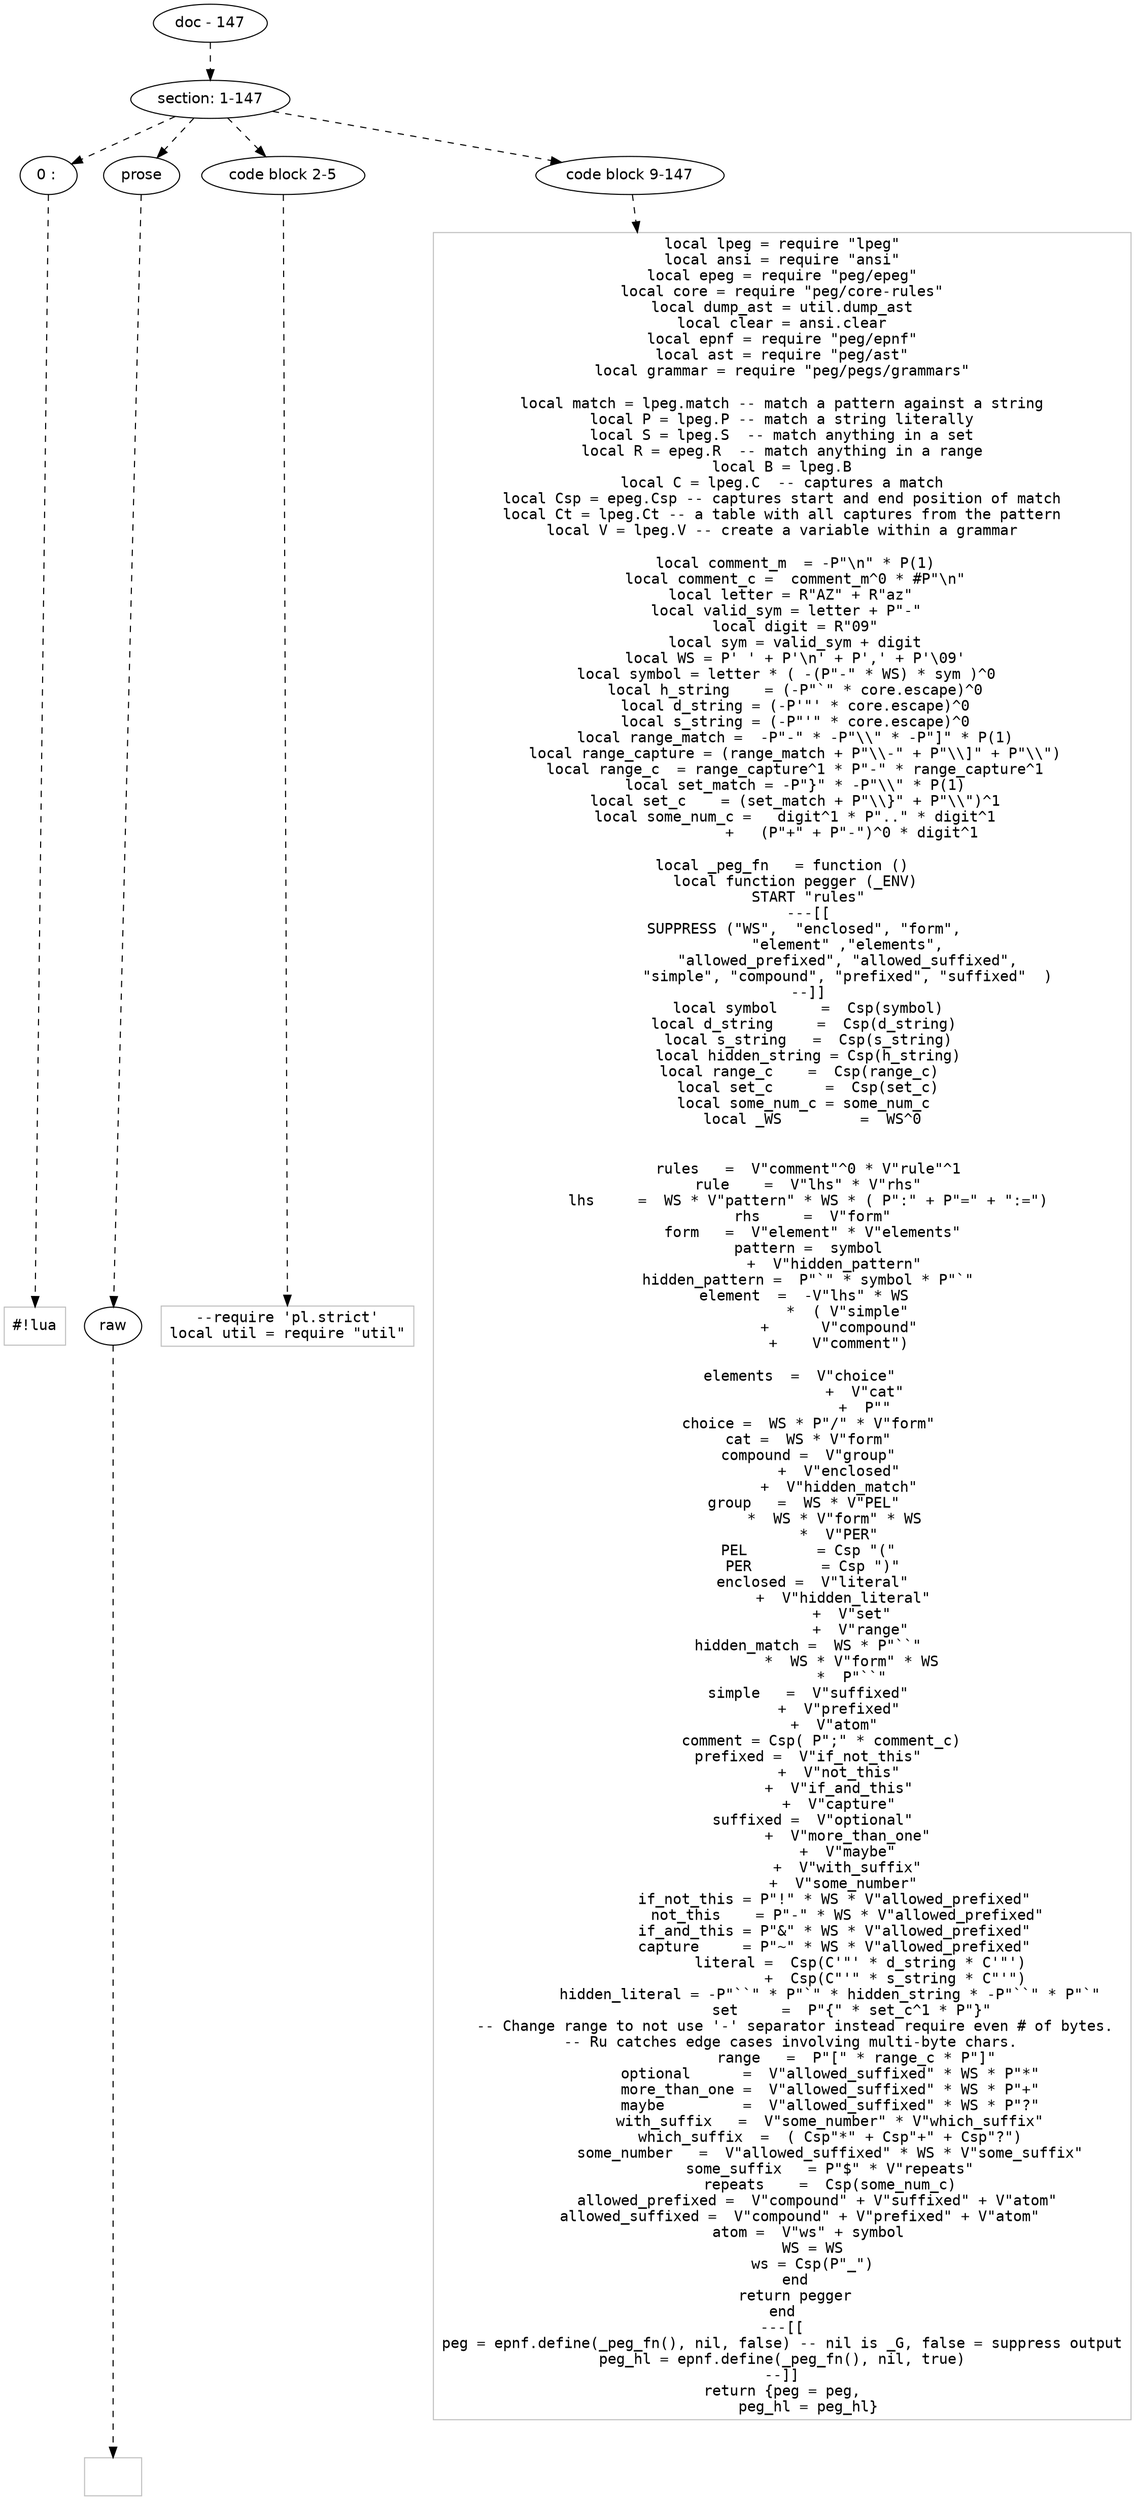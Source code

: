 digraph hierarchy {

node [fontname=Helvetica]
edge [style=dashed]

doc_0 [label="doc - 147"]


doc_0 -> { section_1}
{rank=same; section_1}

section_1 [label="section: 1-147"]


section_1 -> { header_2 prose_3 codeblock_4 codeblock_5}
{rank=same; header_2 prose_3 codeblock_4 codeblock_5}

header_2 [label="0 : "]

prose_3 [label="prose"]

codeblock_4 [label="code block 2-5"]

codeblock_5 [label="code block 9-147"]


header_2 -> leaf_6
leaf_6  [color=Gray,shape=rectangle,fontname=Inconsolata,label="#!lua"]
prose_3 -> { raw_7}
{rank=same; raw_7}

raw_7 [label="raw"]


raw_7 -> leaf_8
leaf_8  [color=Gray,shape=rectangle,fontname=Inconsolata,label=""]
codeblock_4 -> leaf_9
leaf_9  [color=Gray,shape=rectangle,fontname=Inconsolata,label="--require 'pl.strict'
local util = require \"util\""]
codeblock_5 -> leaf_10
leaf_10  [color=Gray,shape=rectangle,fontname=Inconsolata,label="local lpeg = require \"lpeg\"
local ansi = require \"ansi\"
local epeg = require \"peg/epeg\"
local core = require \"peg/core-rules\"
local dump_ast = util.dump_ast
local clear = ansi.clear
local epnf = require \"peg/epnf\"
local ast = require \"peg/ast\"
local grammar = require \"peg/pegs/grammars\"

local match = lpeg.match -- match a pattern against a string
local P = lpeg.P -- match a string literally
local S = lpeg.S  -- match anything in a set
local R = epeg.R  -- match anything in a range
local B = lpeg.B
local C = lpeg.C  -- captures a match
local Csp = epeg.Csp -- captures start and end position of match
local Ct = lpeg.Ct -- a table with all captures from the pattern
local V = lpeg.V -- create a variable within a grammar

   local comment_m  = -P\"\\n\" * P(1)
   local comment_c =  comment_m^0 * #P\"\\n\"
   local letter = R\"AZ\" + R\"az\" 
   local valid_sym = letter + P\"-\"  
   local digit = R\"09\"
   local sym = valid_sym + digit
   local WS = P' ' + P'\\n' + P',' + P'\\09'
   local symbol = letter * ( -(P\"-\" * WS) * sym )^0  
   local h_string    = (-P\"`\" * core.escape)^0
   local d_string = (-P'\"' * core.escape)^0
   local s_string = (-P\"'\" * core.escape)^0
   local range_match =  -P\"-\" * -P\"\\\\\" * -P\"]\" * P(1)
   local range_capture = (range_match + P\"\\\\-\" + P\"\\\\]\" + P\"\\\\\")
   local range_c  = range_capture^1 * P\"-\" * range_capture^1
   local set_match = -P\"}\" * -P\"\\\\\" * P(1)
   local set_c    = (set_match + P\"\\\\}\" + P\"\\\\\")^1
   local some_num_c =   digit^1 * P\"..\" * digit^1
                +   (P\"+\" + P\"-\")^0 * digit^1

local _peg_fn   = function ()
   local function pegger (_ENV)
      START \"rules\"
      ---[[
      SUPPRESS (\"WS\",  \"enclosed\", \"form\", 
               \"element\" ,\"elements\",
               \"allowed_prefixed\", \"allowed_suffixed\",
               \"simple\", \"compound\", \"prefixed\", \"suffixed\"  )
      --]]
      local symbol     =  Csp(symbol)
      local d_string     =  Csp(d_string) 
      local s_string   =  Csp(s_string)
      local hidden_string = Csp(h_string)
      local range_c    =  Csp(range_c)  
      local set_c      =  Csp(set_c)
      local some_num_c = some_num_c 
       local _WS         =  WS^0


      rules   =  V\"comment\"^0 * V\"rule\"^1
      rule    =  V\"lhs\" * V\"rhs\"
      lhs     =  WS * V\"pattern\" * WS * ( P\":\" + P\"=\" + \":=\")
       rhs     =  V\"form\"
       form   =  V\"element\" * V\"elements\"
      pattern =  symbol
            +  V\"hidden_pattern\"
      hidden_pattern =  P\"`\" * symbol * P\"`\"
      element  =  -V\"lhs\" * WS 
               *  ( V\"simple\"
             +      V\"compound\"
             +    V\"comment\")

      elements  =  V\"choice\"  
                   +  V\"cat\"
                   +  P\"\"
      choice =  WS * P\"/\" * V\"form\"
      cat =  WS * V\"form\"
      compound =  V\"group\"
             +  V\"enclosed\"
             +  V\"hidden_match\"
      group   =  WS * V\"PEL\" 
             *  WS * V\"form\" * WS 
             *  V\"PER\"
      PEL        = Csp \"(\"
       PER        = Csp \")\"
       enclosed =  V\"literal\"
              +  V\"hidden_literal\"
                +  V\"set\"
                  +  V\"range\"
      hidden_match =  WS * P\"``\"
                *  WS * V\"form\" * WS
                *  P\"``\"
      simple   =  V\"suffixed\"
             +  V\"prefixed\"
             +  V\"atom\" 
         comment = Csp( P\";\" * comment_c)
      prefixed =  V\"if_not_this\"
             +  V\"not_this\"
             +  V\"if_and_this\"
             +  V\"capture\"
       suffixed =  V\"optional\"
               +  V\"more_than_one\"
               +  V\"maybe\"
               +  V\"with_suffix\"
              +  V\"some_number\"
            if_not_this = P\"!\" * WS * V\"allowed_prefixed\"
               not_this    = P\"-\" * WS * V\"allowed_prefixed\"
            if_and_this = P\"&\" * WS * V\"allowed_prefixed\"
            capture     = P\"~\" * WS * V\"allowed_prefixed\"
                  literal =  Csp(C'\"' * d_string * C'\"')
                          +  Csp(C\"'\" * s_string * C\"'\")
           hidden_literal = -P\"``\" * P\"`\" * hidden_string * -P\"``\" * P\"`\"
                  set     =  P\"{\" * set_c^1 * P\"}\"  
   -- Change range to not use '-' separator instead require even # of bytes.
   -- Ru catches edge cases involving multi-byte chars. 
                  range   =  P\"[\" * range_c * P\"]\" 
           optional      =  V\"allowed_suffixed\" * WS * P\"*\"
           more_than_one =  V\"allowed_suffixed\" * WS * P\"+\"
           maybe         =  V\"allowed_suffixed\" * WS * P\"?\"
           with_suffix   =  V\"some_number\" * V\"which_suffix\"
           which_suffix  =  ( Csp\"*\" + Csp\"+\" + Csp\"?\")
           some_number   =  V\"allowed_suffixed\" * WS * V\"some_suffix\"
           some_suffix   = P\"$\" * V\"repeats\"
           repeats    =  Csp(some_num_c)
        allowed_prefixed =  V\"compound\" + V\"suffixed\" + V\"atom\"
        allowed_suffixed =  V\"compound\" + V\"prefixed\" + V\"atom\"    
       atom =  V\"ws\" + symbol 
       WS = WS
       ws = Csp(P\"_\")
   end
   return pegger
end
---[[
peg = epnf.define(_peg_fn(), nil, false) -- nil is _G, false = suppress output
peg_hl = epnf.define(_peg_fn(), nil, true)
--]]
return {peg = peg,
      peg_hl = peg_hl}"]

}
